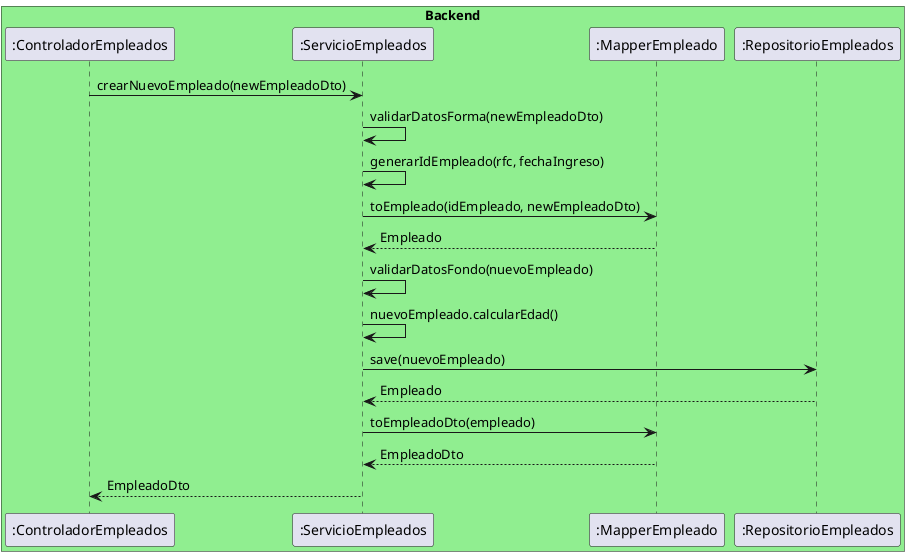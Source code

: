 @startuml
'https://plantuml.com/sequence-diagram

box "Backend" #LightGreen
    participant ":ControladorEmpleados" as controller
    participant ":ServicioEmpleados" as service
    participant ":MapperEmpleado" as mapper
    participant ":RepositorioEmpleados" as repository
end box

controller -> service: crearNuevoEmpleado(newEmpleadoDto)
service -> service: validarDatosForma(newEmpleadoDto)
service -> service: generarIdEmpleado(rfc, fechaIngreso)
service -> mapper: toEmpleado(idEmpleado, newEmpleadoDto)
mapper --> service: Empleado
service -> service: validarDatosFondo(nuevoEmpleado)
service -> service: nuevoEmpleado.calcularEdad()
service -> repository: save(nuevoEmpleado)
repository --> service: Empleado
service -> mapper: toEmpleadoDto(empleado)
mapper --> service: EmpleadoDto
service --> controller: EmpleadoDto
@enduml